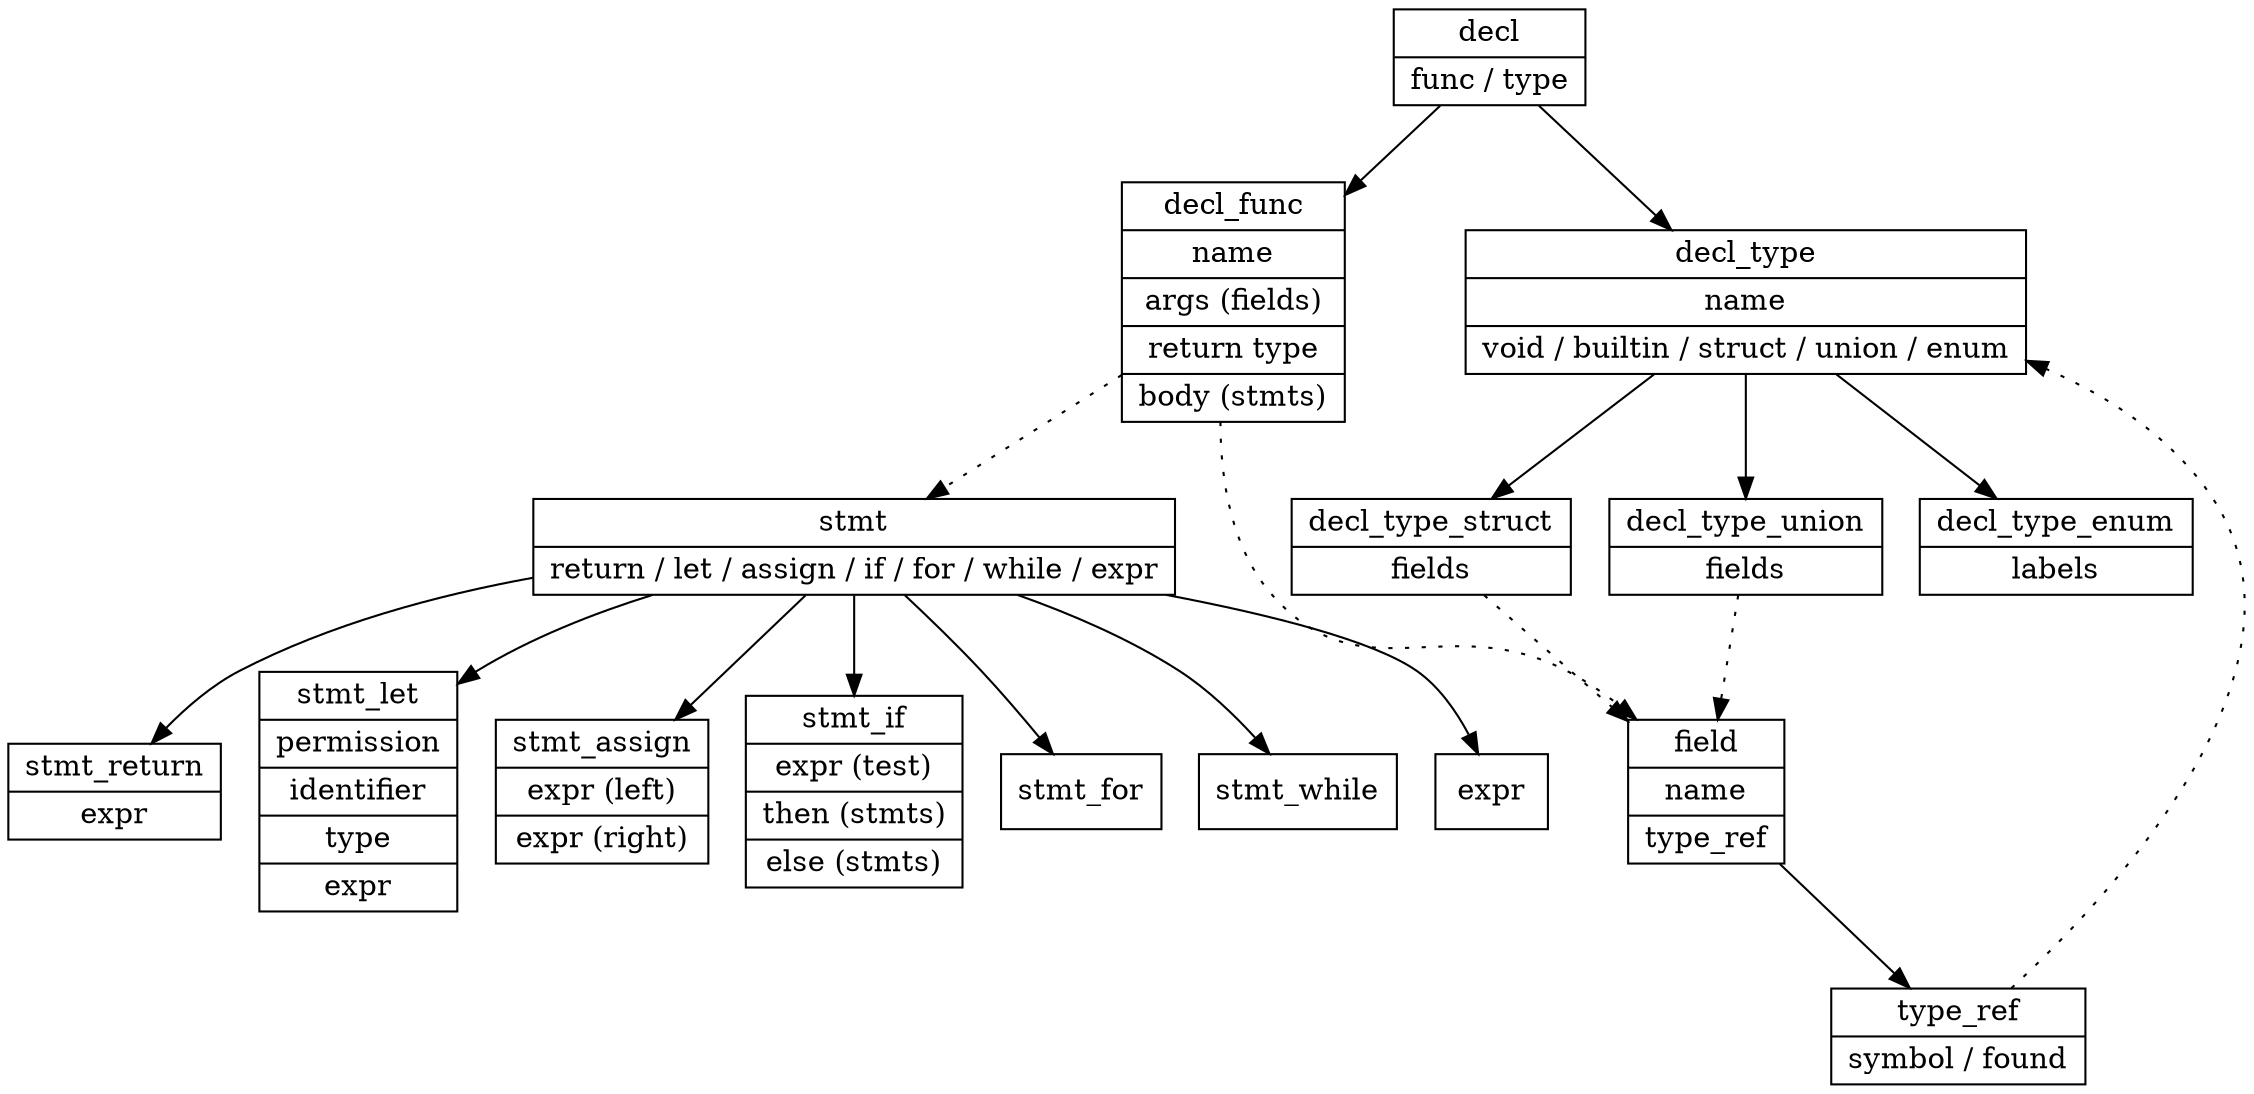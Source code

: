 /* view this file with `xdot` */

digraph icarus {

  decl [shape=record, label="{decl|func / type}"];
  decl -> decl_func;
  decl -> decl_type;

  {
    rank=same;
    decl_func [shape=record, label="{decl_func|name|args (fields)|return type|body (stmts)}"];
    decl_type [shape=record, label="{decl_type|name|void / builtin / struct / union / enum}"];
  }

  decl_func -> stmt [style=dotted];
  decl_type -> decl_type_struct;
  decl_type -> decl_type_union;
  decl_type -> decl_type_enum;

  {
    rank=same;
    decl_type_struct [shape=record, label="{decl_type_struct|fields}"];
    decl_type_union  [shape=record, label="{decl_type_union |fields}"];
    decl_type_enum   [shape=record, label="{decl_type_enum  |labels}"];
  }

  decl_func -> field [style=dotted];
  decl_type_struct -> field [style=dotted];
  decl_type_union -> field [style=dotted];

  field [shape=record, label="{field|name|type_ref}"];
  field -> type_ref;

  type_ref [shape=record, label="{type_ref|symbol / found}"];
  type_ref -> decl_type [style=dotted];

  stmt [shape=record, label="{stmt| return / let / assign / if / for / while / expr}"];

  stmt -> stmt_return;
  stmt -> stmt_let;
  stmt -> stmt_assign;
  stmt -> stmt_if;
  stmt -> stmt_for;
  stmt -> stmt_while;
  stmt -> expr;

  {
    rank=same;
    stmt_return [shape=record, label="{stmt_return|expr}"];
    stmt_let    [shape=record, label="{stmt_let|permission|identifier|type|expr}"];
    stmt_assign [shape=record, label="{stmt_assign|expr (left)|expr (right)}"];
    stmt_if     [shape=record, label="{stmt_if|expr (test)|then (stmts)|else (stmts)}"];
    stmt_for    [shape=record, label="{stmt_for}"];
    stmt_while  [shape=record, label="{stmt_while}"];
  }

  expr [shape=record, label="{expr}"];


}


